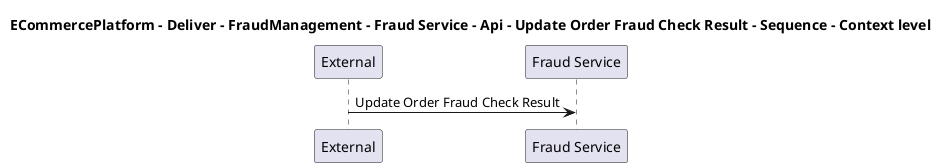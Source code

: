 @startuml

title ECommercePlatform - Deliver - FraudManagement - Fraud Service - Api - Update Order Fraud Check Result - Sequence - Context level

participant "External" as C4InterFlow.SoftwareSystems.ExternalSystem
participant "Fraud Service" as ECommercePlatform.Deliver.FraudManagement.SoftwareSystems.FraudService

C4InterFlow.SoftwareSystems.ExternalSystem -> ECommercePlatform.Deliver.FraudManagement.SoftwareSystems.FraudService : Update Order Fraud Check Result


@enduml
